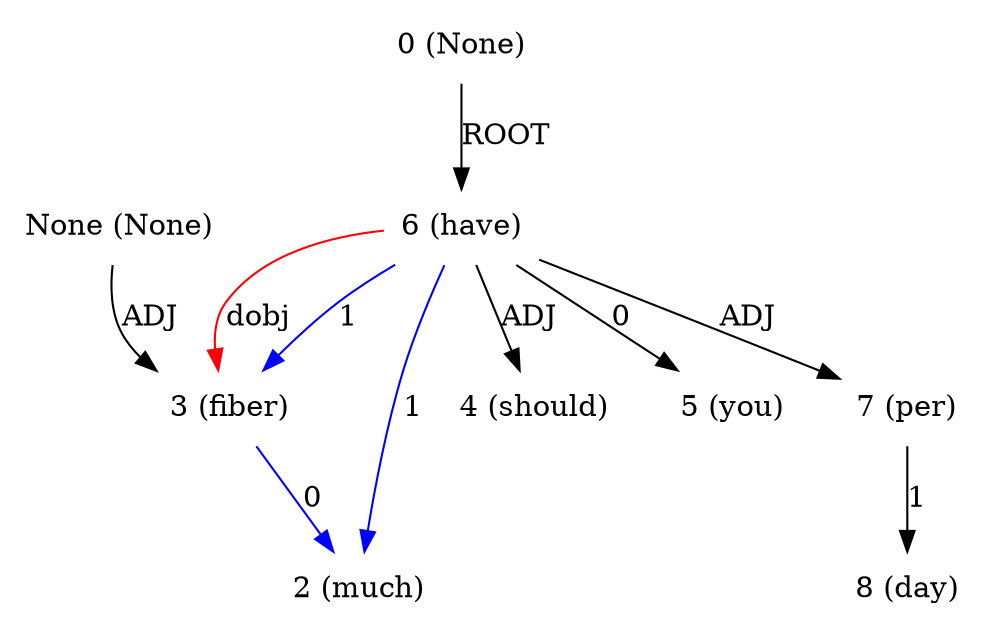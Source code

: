 digraph G{
edge [dir=forward]
node [shape=plaintext]

None [label="None (None)"]
None -> 3 [label="ADJ"]
0 [label="0 (None)"]
0 -> 6 [label="ROOT"]
2 [label="2 (much)"]
3 [label="3 (fiber)"]
3 -> 2 [label="0", color="blue"]
6 -> 3 [label="dobj", color="red"]
4 [label="4 (should)"]
5 [label="5 (you)"]
6 [label="6 (have)"]
6 -> 2 [label="1", color="blue"]
6 -> 3 [label="1", color="blue"]
6 -> 5 [label="0"]
6 -> 4 [label="ADJ"]
6 -> 7 [label="ADJ"]
7 [label="7 (per)"]
7 -> 8 [label="1"]
8 [label="8 (day)"]
}
